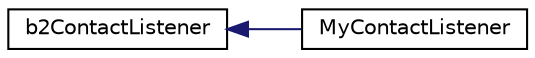 digraph "Graphical Class Hierarchy"
{
 // LATEX_PDF_SIZE
  edge [fontname="Helvetica",fontsize="10",labelfontname="Helvetica",labelfontsize="10"];
  node [fontname="Helvetica",fontsize="10",shape=record];
  rankdir="LR";
  Node0 [label="b2ContactListener",height=0.2,width=0.4,color="black", fillcolor="white", style="filled",URL="$classb2ContactListener.html",tooltip=" "];
  Node0 -> Node1 [dir="back",color="midnightblue",fontsize="10",style="solid",fontname="Helvetica"];
  Node1 [label="MyContactListener",height=0.2,width=0.4,color="black", fillcolor="white", style="filled",URL="$classMyContactListener.html",tooltip="A custom contact listener class for handling Box2D contact events."];
}
